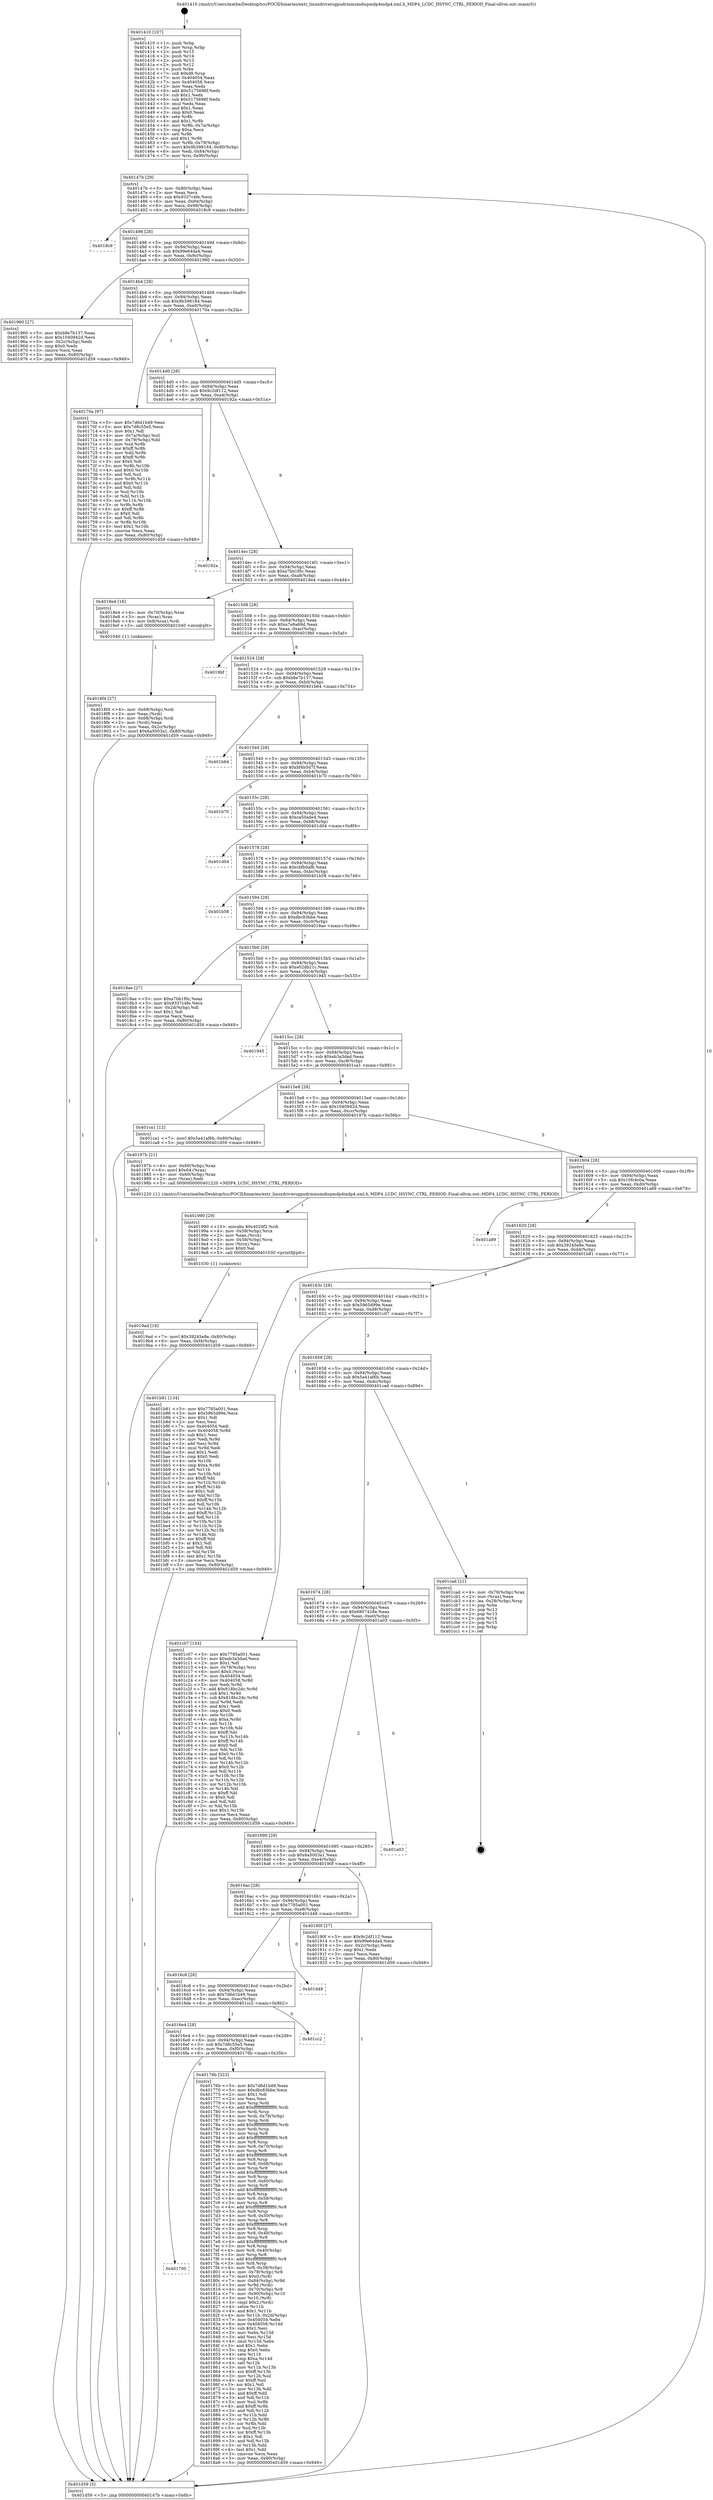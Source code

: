 digraph "0x401410" {
  label = "0x401410 (/mnt/c/Users/mathe/Desktop/tcc/POCII/binaries/extr_linuxdriversgpudrmmsmdispmdp4mdp4.xml.h_MDP4_LCDC_HSYNC_CTRL_PERIOD_Final-ollvm.out::main(0))"
  labelloc = "t"
  node[shape=record]

  Entry [label="",width=0.3,height=0.3,shape=circle,fillcolor=black,style=filled]
  "0x40147b" [label="{
     0x40147b [29]\l
     | [instrs]\l
     &nbsp;&nbsp;0x40147b \<+3\>: mov -0x80(%rbp),%eax\l
     &nbsp;&nbsp;0x40147e \<+2\>: mov %eax,%ecx\l
     &nbsp;&nbsp;0x401480 \<+6\>: sub $0x9337c4fe,%ecx\l
     &nbsp;&nbsp;0x401486 \<+6\>: mov %eax,-0x94(%rbp)\l
     &nbsp;&nbsp;0x40148c \<+6\>: mov %ecx,-0x98(%rbp)\l
     &nbsp;&nbsp;0x401492 \<+6\>: je 00000000004018c9 \<main+0x4b9\>\l
  }"]
  "0x4018c9" [label="{
     0x4018c9\l
  }", style=dashed]
  "0x401498" [label="{
     0x401498 [28]\l
     | [instrs]\l
     &nbsp;&nbsp;0x401498 \<+5\>: jmp 000000000040149d \<main+0x8d\>\l
     &nbsp;&nbsp;0x40149d \<+6\>: mov -0x94(%rbp),%eax\l
     &nbsp;&nbsp;0x4014a3 \<+5\>: sub $0x99e64da4,%eax\l
     &nbsp;&nbsp;0x4014a8 \<+6\>: mov %eax,-0x9c(%rbp)\l
     &nbsp;&nbsp;0x4014ae \<+6\>: je 0000000000401960 \<main+0x550\>\l
  }"]
  Exit [label="",width=0.3,height=0.3,shape=circle,fillcolor=black,style=filled,peripheries=2]
  "0x401960" [label="{
     0x401960 [27]\l
     | [instrs]\l
     &nbsp;&nbsp;0x401960 \<+5\>: mov $0xb8e7b137,%eax\l
     &nbsp;&nbsp;0x401965 \<+5\>: mov $0x1040942d,%ecx\l
     &nbsp;&nbsp;0x40196a \<+3\>: mov -0x2c(%rbp),%edx\l
     &nbsp;&nbsp;0x40196d \<+3\>: cmp $0x0,%edx\l
     &nbsp;&nbsp;0x401970 \<+3\>: cmove %ecx,%eax\l
     &nbsp;&nbsp;0x401973 \<+3\>: mov %eax,-0x80(%rbp)\l
     &nbsp;&nbsp;0x401976 \<+5\>: jmp 0000000000401d59 \<main+0x949\>\l
  }"]
  "0x4014b4" [label="{
     0x4014b4 [28]\l
     | [instrs]\l
     &nbsp;&nbsp;0x4014b4 \<+5\>: jmp 00000000004014b9 \<main+0xa9\>\l
     &nbsp;&nbsp;0x4014b9 \<+6\>: mov -0x94(%rbp),%eax\l
     &nbsp;&nbsp;0x4014bf \<+5\>: sub $0x9b398184,%eax\l
     &nbsp;&nbsp;0x4014c4 \<+6\>: mov %eax,-0xa0(%rbp)\l
     &nbsp;&nbsp;0x4014ca \<+6\>: je 000000000040170a \<main+0x2fa\>\l
  }"]
  "0x4019ad" [label="{
     0x4019ad [18]\l
     | [instrs]\l
     &nbsp;&nbsp;0x4019ad \<+7\>: movl $0x39245e8e,-0x80(%rbp)\l
     &nbsp;&nbsp;0x4019b4 \<+6\>: mov %eax,-0xf4(%rbp)\l
     &nbsp;&nbsp;0x4019ba \<+5\>: jmp 0000000000401d59 \<main+0x949\>\l
  }"]
  "0x40170a" [label="{
     0x40170a [97]\l
     | [instrs]\l
     &nbsp;&nbsp;0x40170a \<+5\>: mov $0x7d6d1b49,%eax\l
     &nbsp;&nbsp;0x40170f \<+5\>: mov $0x7d8c55e5,%ecx\l
     &nbsp;&nbsp;0x401714 \<+2\>: mov $0x1,%dl\l
     &nbsp;&nbsp;0x401716 \<+4\>: mov -0x7a(%rbp),%sil\l
     &nbsp;&nbsp;0x40171a \<+4\>: mov -0x79(%rbp),%dil\l
     &nbsp;&nbsp;0x40171e \<+3\>: mov %sil,%r8b\l
     &nbsp;&nbsp;0x401721 \<+4\>: xor $0xff,%r8b\l
     &nbsp;&nbsp;0x401725 \<+3\>: mov %dil,%r9b\l
     &nbsp;&nbsp;0x401728 \<+4\>: xor $0xff,%r9b\l
     &nbsp;&nbsp;0x40172c \<+3\>: xor $0x0,%dl\l
     &nbsp;&nbsp;0x40172f \<+3\>: mov %r8b,%r10b\l
     &nbsp;&nbsp;0x401732 \<+4\>: and $0x0,%r10b\l
     &nbsp;&nbsp;0x401736 \<+3\>: and %dl,%sil\l
     &nbsp;&nbsp;0x401739 \<+3\>: mov %r9b,%r11b\l
     &nbsp;&nbsp;0x40173c \<+4\>: and $0x0,%r11b\l
     &nbsp;&nbsp;0x401740 \<+3\>: and %dl,%dil\l
     &nbsp;&nbsp;0x401743 \<+3\>: or %sil,%r10b\l
     &nbsp;&nbsp;0x401746 \<+3\>: or %dil,%r11b\l
     &nbsp;&nbsp;0x401749 \<+3\>: xor %r11b,%r10b\l
     &nbsp;&nbsp;0x40174c \<+3\>: or %r9b,%r8b\l
     &nbsp;&nbsp;0x40174f \<+4\>: xor $0xff,%r8b\l
     &nbsp;&nbsp;0x401753 \<+3\>: or $0x0,%dl\l
     &nbsp;&nbsp;0x401756 \<+3\>: and %dl,%r8b\l
     &nbsp;&nbsp;0x401759 \<+3\>: or %r8b,%r10b\l
     &nbsp;&nbsp;0x40175c \<+4\>: test $0x1,%r10b\l
     &nbsp;&nbsp;0x401760 \<+3\>: cmovne %ecx,%eax\l
     &nbsp;&nbsp;0x401763 \<+3\>: mov %eax,-0x80(%rbp)\l
     &nbsp;&nbsp;0x401766 \<+5\>: jmp 0000000000401d59 \<main+0x949\>\l
  }"]
  "0x4014d0" [label="{
     0x4014d0 [28]\l
     | [instrs]\l
     &nbsp;&nbsp;0x4014d0 \<+5\>: jmp 00000000004014d5 \<main+0xc5\>\l
     &nbsp;&nbsp;0x4014d5 \<+6\>: mov -0x94(%rbp),%eax\l
     &nbsp;&nbsp;0x4014db \<+5\>: sub $0x9c2df112,%eax\l
     &nbsp;&nbsp;0x4014e0 \<+6\>: mov %eax,-0xa4(%rbp)\l
     &nbsp;&nbsp;0x4014e6 \<+6\>: je 000000000040192a \<main+0x51a\>\l
  }"]
  "0x401d59" [label="{
     0x401d59 [5]\l
     | [instrs]\l
     &nbsp;&nbsp;0x401d59 \<+5\>: jmp 000000000040147b \<main+0x6b\>\l
  }"]
  "0x401410" [label="{
     0x401410 [107]\l
     | [instrs]\l
     &nbsp;&nbsp;0x401410 \<+1\>: push %rbp\l
     &nbsp;&nbsp;0x401411 \<+3\>: mov %rsp,%rbp\l
     &nbsp;&nbsp;0x401414 \<+2\>: push %r15\l
     &nbsp;&nbsp;0x401416 \<+2\>: push %r14\l
     &nbsp;&nbsp;0x401418 \<+2\>: push %r13\l
     &nbsp;&nbsp;0x40141a \<+2\>: push %r12\l
     &nbsp;&nbsp;0x40141c \<+1\>: push %rbx\l
     &nbsp;&nbsp;0x40141d \<+7\>: sub $0xd8,%rsp\l
     &nbsp;&nbsp;0x401424 \<+7\>: mov 0x404054,%eax\l
     &nbsp;&nbsp;0x40142b \<+7\>: mov 0x404058,%ecx\l
     &nbsp;&nbsp;0x401432 \<+2\>: mov %eax,%edx\l
     &nbsp;&nbsp;0x401434 \<+6\>: add $0x5175696f,%edx\l
     &nbsp;&nbsp;0x40143a \<+3\>: sub $0x1,%edx\l
     &nbsp;&nbsp;0x40143d \<+6\>: sub $0x5175696f,%edx\l
     &nbsp;&nbsp;0x401443 \<+3\>: imul %edx,%eax\l
     &nbsp;&nbsp;0x401446 \<+3\>: and $0x1,%eax\l
     &nbsp;&nbsp;0x401449 \<+3\>: cmp $0x0,%eax\l
     &nbsp;&nbsp;0x40144c \<+4\>: sete %r8b\l
     &nbsp;&nbsp;0x401450 \<+4\>: and $0x1,%r8b\l
     &nbsp;&nbsp;0x401454 \<+4\>: mov %r8b,-0x7a(%rbp)\l
     &nbsp;&nbsp;0x401458 \<+3\>: cmp $0xa,%ecx\l
     &nbsp;&nbsp;0x40145b \<+4\>: setl %r8b\l
     &nbsp;&nbsp;0x40145f \<+4\>: and $0x1,%r8b\l
     &nbsp;&nbsp;0x401463 \<+4\>: mov %r8b,-0x79(%rbp)\l
     &nbsp;&nbsp;0x401467 \<+7\>: movl $0x9b398184,-0x80(%rbp)\l
     &nbsp;&nbsp;0x40146e \<+6\>: mov %edi,-0x84(%rbp)\l
     &nbsp;&nbsp;0x401474 \<+7\>: mov %rsi,-0x90(%rbp)\l
  }"]
  "0x401990" [label="{
     0x401990 [29]\l
     | [instrs]\l
     &nbsp;&nbsp;0x401990 \<+10\>: movabs $0x4020f2,%rdi\l
     &nbsp;&nbsp;0x40199a \<+4\>: mov -0x58(%rbp),%rcx\l
     &nbsp;&nbsp;0x40199e \<+2\>: mov %eax,(%rcx)\l
     &nbsp;&nbsp;0x4019a0 \<+4\>: mov -0x58(%rbp),%rcx\l
     &nbsp;&nbsp;0x4019a4 \<+2\>: mov (%rcx),%esi\l
     &nbsp;&nbsp;0x4019a6 \<+2\>: mov $0x0,%al\l
     &nbsp;&nbsp;0x4019a8 \<+5\>: call 0000000000401030 \<printf@plt\>\l
     | [calls]\l
     &nbsp;&nbsp;0x401030 \{1\} (unknown)\l
  }"]
  "0x40192a" [label="{
     0x40192a\l
  }", style=dashed]
  "0x4014ec" [label="{
     0x4014ec [28]\l
     | [instrs]\l
     &nbsp;&nbsp;0x4014ec \<+5\>: jmp 00000000004014f1 \<main+0xe1\>\l
     &nbsp;&nbsp;0x4014f1 \<+6\>: mov -0x94(%rbp),%eax\l
     &nbsp;&nbsp;0x4014f7 \<+5\>: sub $0xa7bb1f0c,%eax\l
     &nbsp;&nbsp;0x4014fc \<+6\>: mov %eax,-0xa8(%rbp)\l
     &nbsp;&nbsp;0x401502 \<+6\>: je 00000000004018e4 \<main+0x4d4\>\l
  }"]
  "0x4018f4" [label="{
     0x4018f4 [27]\l
     | [instrs]\l
     &nbsp;&nbsp;0x4018f4 \<+4\>: mov -0x68(%rbp),%rdi\l
     &nbsp;&nbsp;0x4018f8 \<+2\>: mov %eax,(%rdi)\l
     &nbsp;&nbsp;0x4018fa \<+4\>: mov -0x68(%rbp),%rdi\l
     &nbsp;&nbsp;0x4018fe \<+2\>: mov (%rdi),%eax\l
     &nbsp;&nbsp;0x401900 \<+3\>: mov %eax,-0x2c(%rbp)\l
     &nbsp;&nbsp;0x401903 \<+7\>: movl $0x6a5003a1,-0x80(%rbp)\l
     &nbsp;&nbsp;0x40190a \<+5\>: jmp 0000000000401d59 \<main+0x949\>\l
  }"]
  "0x4018e4" [label="{
     0x4018e4 [16]\l
     | [instrs]\l
     &nbsp;&nbsp;0x4018e4 \<+4\>: mov -0x70(%rbp),%rax\l
     &nbsp;&nbsp;0x4018e8 \<+3\>: mov (%rax),%rax\l
     &nbsp;&nbsp;0x4018eb \<+4\>: mov 0x8(%rax),%rdi\l
     &nbsp;&nbsp;0x4018ef \<+5\>: call 0000000000401040 \<atoi@plt\>\l
     | [calls]\l
     &nbsp;&nbsp;0x401040 \{1\} (unknown)\l
  }"]
  "0x401508" [label="{
     0x401508 [28]\l
     | [instrs]\l
     &nbsp;&nbsp;0x401508 \<+5\>: jmp 000000000040150d \<main+0xfd\>\l
     &nbsp;&nbsp;0x40150d \<+6\>: mov -0x94(%rbp),%eax\l
     &nbsp;&nbsp;0x401513 \<+5\>: sub $0xa7e9a69d,%eax\l
     &nbsp;&nbsp;0x401518 \<+6\>: mov %eax,-0xac(%rbp)\l
     &nbsp;&nbsp;0x40151e \<+6\>: je 00000000004019bf \<main+0x5af\>\l
  }"]
  "0x401700" [label="{
     0x401700\l
  }", style=dashed]
  "0x4019bf" [label="{
     0x4019bf\l
  }", style=dashed]
  "0x401524" [label="{
     0x401524 [28]\l
     | [instrs]\l
     &nbsp;&nbsp;0x401524 \<+5\>: jmp 0000000000401529 \<main+0x119\>\l
     &nbsp;&nbsp;0x401529 \<+6\>: mov -0x94(%rbp),%eax\l
     &nbsp;&nbsp;0x40152f \<+5\>: sub $0xb8e7b137,%eax\l
     &nbsp;&nbsp;0x401534 \<+6\>: mov %eax,-0xb0(%rbp)\l
     &nbsp;&nbsp;0x40153a \<+6\>: je 0000000000401b64 \<main+0x754\>\l
  }"]
  "0x40176b" [label="{
     0x40176b [323]\l
     | [instrs]\l
     &nbsp;&nbsp;0x40176b \<+5\>: mov $0x7d6d1b49,%eax\l
     &nbsp;&nbsp;0x401770 \<+5\>: mov $0xdbc83bbe,%ecx\l
     &nbsp;&nbsp;0x401775 \<+2\>: mov $0x1,%dl\l
     &nbsp;&nbsp;0x401777 \<+2\>: xor %esi,%esi\l
     &nbsp;&nbsp;0x401779 \<+3\>: mov %rsp,%rdi\l
     &nbsp;&nbsp;0x40177c \<+4\>: add $0xfffffffffffffff0,%rdi\l
     &nbsp;&nbsp;0x401780 \<+3\>: mov %rdi,%rsp\l
     &nbsp;&nbsp;0x401783 \<+4\>: mov %rdi,-0x78(%rbp)\l
     &nbsp;&nbsp;0x401787 \<+3\>: mov %rsp,%rdi\l
     &nbsp;&nbsp;0x40178a \<+4\>: add $0xfffffffffffffff0,%rdi\l
     &nbsp;&nbsp;0x40178e \<+3\>: mov %rdi,%rsp\l
     &nbsp;&nbsp;0x401791 \<+3\>: mov %rsp,%r8\l
     &nbsp;&nbsp;0x401794 \<+4\>: add $0xfffffffffffffff0,%r8\l
     &nbsp;&nbsp;0x401798 \<+3\>: mov %r8,%rsp\l
     &nbsp;&nbsp;0x40179b \<+4\>: mov %r8,-0x70(%rbp)\l
     &nbsp;&nbsp;0x40179f \<+3\>: mov %rsp,%r8\l
     &nbsp;&nbsp;0x4017a2 \<+4\>: add $0xfffffffffffffff0,%r8\l
     &nbsp;&nbsp;0x4017a6 \<+3\>: mov %r8,%rsp\l
     &nbsp;&nbsp;0x4017a9 \<+4\>: mov %r8,-0x68(%rbp)\l
     &nbsp;&nbsp;0x4017ad \<+3\>: mov %rsp,%r8\l
     &nbsp;&nbsp;0x4017b0 \<+4\>: add $0xfffffffffffffff0,%r8\l
     &nbsp;&nbsp;0x4017b4 \<+3\>: mov %r8,%rsp\l
     &nbsp;&nbsp;0x4017b7 \<+4\>: mov %r8,-0x60(%rbp)\l
     &nbsp;&nbsp;0x4017bb \<+3\>: mov %rsp,%r8\l
     &nbsp;&nbsp;0x4017be \<+4\>: add $0xfffffffffffffff0,%r8\l
     &nbsp;&nbsp;0x4017c2 \<+3\>: mov %r8,%rsp\l
     &nbsp;&nbsp;0x4017c5 \<+4\>: mov %r8,-0x58(%rbp)\l
     &nbsp;&nbsp;0x4017c9 \<+3\>: mov %rsp,%r8\l
     &nbsp;&nbsp;0x4017cc \<+4\>: add $0xfffffffffffffff0,%r8\l
     &nbsp;&nbsp;0x4017d0 \<+3\>: mov %r8,%rsp\l
     &nbsp;&nbsp;0x4017d3 \<+4\>: mov %r8,-0x50(%rbp)\l
     &nbsp;&nbsp;0x4017d7 \<+3\>: mov %rsp,%r8\l
     &nbsp;&nbsp;0x4017da \<+4\>: add $0xfffffffffffffff0,%r8\l
     &nbsp;&nbsp;0x4017de \<+3\>: mov %r8,%rsp\l
     &nbsp;&nbsp;0x4017e1 \<+4\>: mov %r8,-0x48(%rbp)\l
     &nbsp;&nbsp;0x4017e5 \<+3\>: mov %rsp,%r8\l
     &nbsp;&nbsp;0x4017e8 \<+4\>: add $0xfffffffffffffff0,%r8\l
     &nbsp;&nbsp;0x4017ec \<+3\>: mov %r8,%rsp\l
     &nbsp;&nbsp;0x4017ef \<+4\>: mov %r8,-0x40(%rbp)\l
     &nbsp;&nbsp;0x4017f3 \<+3\>: mov %rsp,%r8\l
     &nbsp;&nbsp;0x4017f6 \<+4\>: add $0xfffffffffffffff0,%r8\l
     &nbsp;&nbsp;0x4017fa \<+3\>: mov %r8,%rsp\l
     &nbsp;&nbsp;0x4017fd \<+4\>: mov %r8,-0x38(%rbp)\l
     &nbsp;&nbsp;0x401801 \<+4\>: mov -0x78(%rbp),%r8\l
     &nbsp;&nbsp;0x401805 \<+7\>: movl $0x0,(%r8)\l
     &nbsp;&nbsp;0x40180c \<+7\>: mov -0x84(%rbp),%r9d\l
     &nbsp;&nbsp;0x401813 \<+3\>: mov %r9d,(%rdi)\l
     &nbsp;&nbsp;0x401816 \<+4\>: mov -0x70(%rbp),%r8\l
     &nbsp;&nbsp;0x40181a \<+7\>: mov -0x90(%rbp),%r10\l
     &nbsp;&nbsp;0x401821 \<+3\>: mov %r10,(%r8)\l
     &nbsp;&nbsp;0x401824 \<+3\>: cmpl $0x2,(%rdi)\l
     &nbsp;&nbsp;0x401827 \<+4\>: setne %r11b\l
     &nbsp;&nbsp;0x40182b \<+4\>: and $0x1,%r11b\l
     &nbsp;&nbsp;0x40182f \<+4\>: mov %r11b,-0x2d(%rbp)\l
     &nbsp;&nbsp;0x401833 \<+7\>: mov 0x404054,%ebx\l
     &nbsp;&nbsp;0x40183a \<+8\>: mov 0x404058,%r14d\l
     &nbsp;&nbsp;0x401842 \<+3\>: sub $0x1,%esi\l
     &nbsp;&nbsp;0x401845 \<+3\>: mov %ebx,%r15d\l
     &nbsp;&nbsp;0x401848 \<+3\>: add %esi,%r15d\l
     &nbsp;&nbsp;0x40184b \<+4\>: imul %r15d,%ebx\l
     &nbsp;&nbsp;0x40184f \<+3\>: and $0x1,%ebx\l
     &nbsp;&nbsp;0x401852 \<+3\>: cmp $0x0,%ebx\l
     &nbsp;&nbsp;0x401855 \<+4\>: sete %r11b\l
     &nbsp;&nbsp;0x401859 \<+4\>: cmp $0xa,%r14d\l
     &nbsp;&nbsp;0x40185d \<+4\>: setl %r12b\l
     &nbsp;&nbsp;0x401861 \<+3\>: mov %r11b,%r13b\l
     &nbsp;&nbsp;0x401864 \<+4\>: xor $0xff,%r13b\l
     &nbsp;&nbsp;0x401868 \<+3\>: mov %r12b,%sil\l
     &nbsp;&nbsp;0x40186b \<+4\>: xor $0xff,%sil\l
     &nbsp;&nbsp;0x40186f \<+3\>: xor $0x1,%dl\l
     &nbsp;&nbsp;0x401872 \<+3\>: mov %r13b,%dil\l
     &nbsp;&nbsp;0x401875 \<+4\>: and $0xff,%dil\l
     &nbsp;&nbsp;0x401879 \<+3\>: and %dl,%r11b\l
     &nbsp;&nbsp;0x40187c \<+3\>: mov %sil,%r8b\l
     &nbsp;&nbsp;0x40187f \<+4\>: and $0xff,%r8b\l
     &nbsp;&nbsp;0x401883 \<+3\>: and %dl,%r12b\l
     &nbsp;&nbsp;0x401886 \<+3\>: or %r11b,%dil\l
     &nbsp;&nbsp;0x401889 \<+3\>: or %r12b,%r8b\l
     &nbsp;&nbsp;0x40188c \<+3\>: xor %r8b,%dil\l
     &nbsp;&nbsp;0x40188f \<+3\>: or %sil,%r13b\l
     &nbsp;&nbsp;0x401892 \<+4\>: xor $0xff,%r13b\l
     &nbsp;&nbsp;0x401896 \<+3\>: or $0x1,%dl\l
     &nbsp;&nbsp;0x401899 \<+3\>: and %dl,%r13b\l
     &nbsp;&nbsp;0x40189c \<+3\>: or %r13b,%dil\l
     &nbsp;&nbsp;0x40189f \<+4\>: test $0x1,%dil\l
     &nbsp;&nbsp;0x4018a3 \<+3\>: cmovne %ecx,%eax\l
     &nbsp;&nbsp;0x4018a6 \<+3\>: mov %eax,-0x80(%rbp)\l
     &nbsp;&nbsp;0x4018a9 \<+5\>: jmp 0000000000401d59 \<main+0x949\>\l
  }"]
  "0x401b64" [label="{
     0x401b64\l
  }", style=dashed]
  "0x401540" [label="{
     0x401540 [28]\l
     | [instrs]\l
     &nbsp;&nbsp;0x401540 \<+5\>: jmp 0000000000401545 \<main+0x135\>\l
     &nbsp;&nbsp;0x401545 \<+6\>: mov -0x94(%rbp),%eax\l
     &nbsp;&nbsp;0x40154b \<+5\>: sub $0xbf4b5d7f,%eax\l
     &nbsp;&nbsp;0x401550 \<+6\>: mov %eax,-0xb4(%rbp)\l
     &nbsp;&nbsp;0x401556 \<+6\>: je 0000000000401b70 \<main+0x760\>\l
  }"]
  "0x4016e4" [label="{
     0x4016e4 [28]\l
     | [instrs]\l
     &nbsp;&nbsp;0x4016e4 \<+5\>: jmp 00000000004016e9 \<main+0x2d9\>\l
     &nbsp;&nbsp;0x4016e9 \<+6\>: mov -0x94(%rbp),%eax\l
     &nbsp;&nbsp;0x4016ef \<+5\>: sub $0x7d8c55e5,%eax\l
     &nbsp;&nbsp;0x4016f4 \<+6\>: mov %eax,-0xf0(%rbp)\l
     &nbsp;&nbsp;0x4016fa \<+6\>: je 000000000040176b \<main+0x35b\>\l
  }"]
  "0x401b70" [label="{
     0x401b70\l
  }", style=dashed]
  "0x40155c" [label="{
     0x40155c [28]\l
     | [instrs]\l
     &nbsp;&nbsp;0x40155c \<+5\>: jmp 0000000000401561 \<main+0x151\>\l
     &nbsp;&nbsp;0x401561 \<+6\>: mov -0x94(%rbp),%eax\l
     &nbsp;&nbsp;0x401567 \<+5\>: sub $0xca50ade4,%eax\l
     &nbsp;&nbsp;0x40156c \<+6\>: mov %eax,-0xb8(%rbp)\l
     &nbsp;&nbsp;0x401572 \<+6\>: je 0000000000401d04 \<main+0x8f4\>\l
  }"]
  "0x401cc2" [label="{
     0x401cc2\l
  }", style=dashed]
  "0x401d04" [label="{
     0x401d04\l
  }", style=dashed]
  "0x401578" [label="{
     0x401578 [28]\l
     | [instrs]\l
     &nbsp;&nbsp;0x401578 \<+5\>: jmp 000000000040157d \<main+0x16d\>\l
     &nbsp;&nbsp;0x40157d \<+6\>: mov -0x94(%rbp),%eax\l
     &nbsp;&nbsp;0x401583 \<+5\>: sub $0xcbfb0af6,%eax\l
     &nbsp;&nbsp;0x401588 \<+6\>: mov %eax,-0xbc(%rbp)\l
     &nbsp;&nbsp;0x40158e \<+6\>: je 0000000000401b58 \<main+0x748\>\l
  }"]
  "0x4016c8" [label="{
     0x4016c8 [28]\l
     | [instrs]\l
     &nbsp;&nbsp;0x4016c8 \<+5\>: jmp 00000000004016cd \<main+0x2bd\>\l
     &nbsp;&nbsp;0x4016cd \<+6\>: mov -0x94(%rbp),%eax\l
     &nbsp;&nbsp;0x4016d3 \<+5\>: sub $0x7d6d1b49,%eax\l
     &nbsp;&nbsp;0x4016d8 \<+6\>: mov %eax,-0xec(%rbp)\l
     &nbsp;&nbsp;0x4016de \<+6\>: je 0000000000401cc2 \<main+0x8b2\>\l
  }"]
  "0x401b58" [label="{
     0x401b58\l
  }", style=dashed]
  "0x401594" [label="{
     0x401594 [28]\l
     | [instrs]\l
     &nbsp;&nbsp;0x401594 \<+5\>: jmp 0000000000401599 \<main+0x189\>\l
     &nbsp;&nbsp;0x401599 \<+6\>: mov -0x94(%rbp),%eax\l
     &nbsp;&nbsp;0x40159f \<+5\>: sub $0xdbc83bbe,%eax\l
     &nbsp;&nbsp;0x4015a4 \<+6\>: mov %eax,-0xc0(%rbp)\l
     &nbsp;&nbsp;0x4015aa \<+6\>: je 00000000004018ae \<main+0x49e\>\l
  }"]
  "0x401d48" [label="{
     0x401d48\l
  }", style=dashed]
  "0x4018ae" [label="{
     0x4018ae [27]\l
     | [instrs]\l
     &nbsp;&nbsp;0x4018ae \<+5\>: mov $0xa7bb1f0c,%eax\l
     &nbsp;&nbsp;0x4018b3 \<+5\>: mov $0x9337c4fe,%ecx\l
     &nbsp;&nbsp;0x4018b8 \<+3\>: mov -0x2d(%rbp),%dl\l
     &nbsp;&nbsp;0x4018bb \<+3\>: test $0x1,%dl\l
     &nbsp;&nbsp;0x4018be \<+3\>: cmovne %ecx,%eax\l
     &nbsp;&nbsp;0x4018c1 \<+3\>: mov %eax,-0x80(%rbp)\l
     &nbsp;&nbsp;0x4018c4 \<+5\>: jmp 0000000000401d59 \<main+0x949\>\l
  }"]
  "0x4015b0" [label="{
     0x4015b0 [28]\l
     | [instrs]\l
     &nbsp;&nbsp;0x4015b0 \<+5\>: jmp 00000000004015b5 \<main+0x1a5\>\l
     &nbsp;&nbsp;0x4015b5 \<+6\>: mov -0x94(%rbp),%eax\l
     &nbsp;&nbsp;0x4015bb \<+5\>: sub $0xe02db21c,%eax\l
     &nbsp;&nbsp;0x4015c0 \<+6\>: mov %eax,-0xc4(%rbp)\l
     &nbsp;&nbsp;0x4015c6 \<+6\>: je 0000000000401945 \<main+0x535\>\l
  }"]
  "0x4016ac" [label="{
     0x4016ac [28]\l
     | [instrs]\l
     &nbsp;&nbsp;0x4016ac \<+5\>: jmp 00000000004016b1 \<main+0x2a1\>\l
     &nbsp;&nbsp;0x4016b1 \<+6\>: mov -0x94(%rbp),%eax\l
     &nbsp;&nbsp;0x4016b7 \<+5\>: sub $0x7785a001,%eax\l
     &nbsp;&nbsp;0x4016bc \<+6\>: mov %eax,-0xe8(%rbp)\l
     &nbsp;&nbsp;0x4016c2 \<+6\>: je 0000000000401d48 \<main+0x938\>\l
  }"]
  "0x401945" [label="{
     0x401945\l
  }", style=dashed]
  "0x4015cc" [label="{
     0x4015cc [28]\l
     | [instrs]\l
     &nbsp;&nbsp;0x4015cc \<+5\>: jmp 00000000004015d1 \<main+0x1c1\>\l
     &nbsp;&nbsp;0x4015d1 \<+6\>: mov -0x94(%rbp),%eax\l
     &nbsp;&nbsp;0x4015d7 \<+5\>: sub $0xeb3a3dad,%eax\l
     &nbsp;&nbsp;0x4015dc \<+6\>: mov %eax,-0xc8(%rbp)\l
     &nbsp;&nbsp;0x4015e2 \<+6\>: je 0000000000401ca1 \<main+0x891\>\l
  }"]
  "0x40190f" [label="{
     0x40190f [27]\l
     | [instrs]\l
     &nbsp;&nbsp;0x40190f \<+5\>: mov $0x9c2df112,%eax\l
     &nbsp;&nbsp;0x401914 \<+5\>: mov $0x99e64da4,%ecx\l
     &nbsp;&nbsp;0x401919 \<+3\>: mov -0x2c(%rbp),%edx\l
     &nbsp;&nbsp;0x40191c \<+3\>: cmp $0x1,%edx\l
     &nbsp;&nbsp;0x40191f \<+3\>: cmovl %ecx,%eax\l
     &nbsp;&nbsp;0x401922 \<+3\>: mov %eax,-0x80(%rbp)\l
     &nbsp;&nbsp;0x401925 \<+5\>: jmp 0000000000401d59 \<main+0x949\>\l
  }"]
  "0x401ca1" [label="{
     0x401ca1 [12]\l
     | [instrs]\l
     &nbsp;&nbsp;0x401ca1 \<+7\>: movl $0x5a41af6b,-0x80(%rbp)\l
     &nbsp;&nbsp;0x401ca8 \<+5\>: jmp 0000000000401d59 \<main+0x949\>\l
  }"]
  "0x4015e8" [label="{
     0x4015e8 [28]\l
     | [instrs]\l
     &nbsp;&nbsp;0x4015e8 \<+5\>: jmp 00000000004015ed \<main+0x1dd\>\l
     &nbsp;&nbsp;0x4015ed \<+6\>: mov -0x94(%rbp),%eax\l
     &nbsp;&nbsp;0x4015f3 \<+5\>: sub $0x1040942d,%eax\l
     &nbsp;&nbsp;0x4015f8 \<+6\>: mov %eax,-0xcc(%rbp)\l
     &nbsp;&nbsp;0x4015fe \<+6\>: je 000000000040197b \<main+0x56b\>\l
  }"]
  "0x401690" [label="{
     0x401690 [28]\l
     | [instrs]\l
     &nbsp;&nbsp;0x401690 \<+5\>: jmp 0000000000401695 \<main+0x285\>\l
     &nbsp;&nbsp;0x401695 \<+6\>: mov -0x94(%rbp),%eax\l
     &nbsp;&nbsp;0x40169b \<+5\>: sub $0x6a5003a1,%eax\l
     &nbsp;&nbsp;0x4016a0 \<+6\>: mov %eax,-0xe4(%rbp)\l
     &nbsp;&nbsp;0x4016a6 \<+6\>: je 000000000040190f \<main+0x4ff\>\l
  }"]
  "0x40197b" [label="{
     0x40197b [21]\l
     | [instrs]\l
     &nbsp;&nbsp;0x40197b \<+4\>: mov -0x60(%rbp),%rax\l
     &nbsp;&nbsp;0x40197f \<+6\>: movl $0x64,(%rax)\l
     &nbsp;&nbsp;0x401985 \<+4\>: mov -0x60(%rbp),%rax\l
     &nbsp;&nbsp;0x401989 \<+2\>: mov (%rax),%edi\l
     &nbsp;&nbsp;0x40198b \<+5\>: call 0000000000401220 \<MDP4_LCDC_HSYNC_CTRL_PERIOD\>\l
     | [calls]\l
     &nbsp;&nbsp;0x401220 \{1\} (/mnt/c/Users/mathe/Desktop/tcc/POCII/binaries/extr_linuxdriversgpudrmmsmdispmdp4mdp4.xml.h_MDP4_LCDC_HSYNC_CTRL_PERIOD_Final-ollvm.out::MDP4_LCDC_HSYNC_CTRL_PERIOD)\l
  }"]
  "0x401604" [label="{
     0x401604 [28]\l
     | [instrs]\l
     &nbsp;&nbsp;0x401604 \<+5\>: jmp 0000000000401609 \<main+0x1f9\>\l
     &nbsp;&nbsp;0x401609 \<+6\>: mov -0x94(%rbp),%eax\l
     &nbsp;&nbsp;0x40160f \<+5\>: sub $0x10fc4c0a,%eax\l
     &nbsp;&nbsp;0x401614 \<+6\>: mov %eax,-0xd0(%rbp)\l
     &nbsp;&nbsp;0x40161a \<+6\>: je 0000000000401a89 \<main+0x679\>\l
  }"]
  "0x401a03" [label="{
     0x401a03\l
  }", style=dashed]
  "0x401a89" [label="{
     0x401a89\l
  }", style=dashed]
  "0x401620" [label="{
     0x401620 [28]\l
     | [instrs]\l
     &nbsp;&nbsp;0x401620 \<+5\>: jmp 0000000000401625 \<main+0x215\>\l
     &nbsp;&nbsp;0x401625 \<+6\>: mov -0x94(%rbp),%eax\l
     &nbsp;&nbsp;0x40162b \<+5\>: sub $0x39245e8e,%eax\l
     &nbsp;&nbsp;0x401630 \<+6\>: mov %eax,-0xd4(%rbp)\l
     &nbsp;&nbsp;0x401636 \<+6\>: je 0000000000401b81 \<main+0x771\>\l
  }"]
  "0x401674" [label="{
     0x401674 [28]\l
     | [instrs]\l
     &nbsp;&nbsp;0x401674 \<+5\>: jmp 0000000000401679 \<main+0x269\>\l
     &nbsp;&nbsp;0x401679 \<+6\>: mov -0x94(%rbp),%eax\l
     &nbsp;&nbsp;0x40167f \<+5\>: sub $0x6807428e,%eax\l
     &nbsp;&nbsp;0x401684 \<+6\>: mov %eax,-0xe0(%rbp)\l
     &nbsp;&nbsp;0x40168a \<+6\>: je 0000000000401a03 \<main+0x5f3\>\l
  }"]
  "0x401b81" [label="{
     0x401b81 [134]\l
     | [instrs]\l
     &nbsp;&nbsp;0x401b81 \<+5\>: mov $0x7785a001,%eax\l
     &nbsp;&nbsp;0x401b86 \<+5\>: mov $0x5965d99e,%ecx\l
     &nbsp;&nbsp;0x401b8b \<+2\>: mov $0x1,%dl\l
     &nbsp;&nbsp;0x401b8d \<+2\>: xor %esi,%esi\l
     &nbsp;&nbsp;0x401b8f \<+7\>: mov 0x404054,%edi\l
     &nbsp;&nbsp;0x401b96 \<+8\>: mov 0x404058,%r8d\l
     &nbsp;&nbsp;0x401b9e \<+3\>: sub $0x1,%esi\l
     &nbsp;&nbsp;0x401ba1 \<+3\>: mov %edi,%r9d\l
     &nbsp;&nbsp;0x401ba4 \<+3\>: add %esi,%r9d\l
     &nbsp;&nbsp;0x401ba7 \<+4\>: imul %r9d,%edi\l
     &nbsp;&nbsp;0x401bab \<+3\>: and $0x1,%edi\l
     &nbsp;&nbsp;0x401bae \<+3\>: cmp $0x0,%edi\l
     &nbsp;&nbsp;0x401bb1 \<+4\>: sete %r10b\l
     &nbsp;&nbsp;0x401bb5 \<+4\>: cmp $0xa,%r8d\l
     &nbsp;&nbsp;0x401bb9 \<+4\>: setl %r11b\l
     &nbsp;&nbsp;0x401bbd \<+3\>: mov %r10b,%bl\l
     &nbsp;&nbsp;0x401bc0 \<+3\>: xor $0xff,%bl\l
     &nbsp;&nbsp;0x401bc3 \<+3\>: mov %r11b,%r14b\l
     &nbsp;&nbsp;0x401bc6 \<+4\>: xor $0xff,%r14b\l
     &nbsp;&nbsp;0x401bca \<+3\>: xor $0x1,%dl\l
     &nbsp;&nbsp;0x401bcd \<+3\>: mov %bl,%r15b\l
     &nbsp;&nbsp;0x401bd0 \<+4\>: and $0xff,%r15b\l
     &nbsp;&nbsp;0x401bd4 \<+3\>: and %dl,%r10b\l
     &nbsp;&nbsp;0x401bd7 \<+3\>: mov %r14b,%r12b\l
     &nbsp;&nbsp;0x401bda \<+4\>: and $0xff,%r12b\l
     &nbsp;&nbsp;0x401bde \<+3\>: and %dl,%r11b\l
     &nbsp;&nbsp;0x401be1 \<+3\>: or %r10b,%r15b\l
     &nbsp;&nbsp;0x401be4 \<+3\>: or %r11b,%r12b\l
     &nbsp;&nbsp;0x401be7 \<+3\>: xor %r12b,%r15b\l
     &nbsp;&nbsp;0x401bea \<+3\>: or %r14b,%bl\l
     &nbsp;&nbsp;0x401bed \<+3\>: xor $0xff,%bl\l
     &nbsp;&nbsp;0x401bf0 \<+3\>: or $0x1,%dl\l
     &nbsp;&nbsp;0x401bf3 \<+2\>: and %dl,%bl\l
     &nbsp;&nbsp;0x401bf5 \<+3\>: or %bl,%r15b\l
     &nbsp;&nbsp;0x401bf8 \<+4\>: test $0x1,%r15b\l
     &nbsp;&nbsp;0x401bfc \<+3\>: cmovne %ecx,%eax\l
     &nbsp;&nbsp;0x401bff \<+3\>: mov %eax,-0x80(%rbp)\l
     &nbsp;&nbsp;0x401c02 \<+5\>: jmp 0000000000401d59 \<main+0x949\>\l
  }"]
  "0x40163c" [label="{
     0x40163c [28]\l
     | [instrs]\l
     &nbsp;&nbsp;0x40163c \<+5\>: jmp 0000000000401641 \<main+0x231\>\l
     &nbsp;&nbsp;0x401641 \<+6\>: mov -0x94(%rbp),%eax\l
     &nbsp;&nbsp;0x401647 \<+5\>: sub $0x5965d99e,%eax\l
     &nbsp;&nbsp;0x40164c \<+6\>: mov %eax,-0xd8(%rbp)\l
     &nbsp;&nbsp;0x401652 \<+6\>: je 0000000000401c07 \<main+0x7f7\>\l
  }"]
  "0x401cad" [label="{
     0x401cad [21]\l
     | [instrs]\l
     &nbsp;&nbsp;0x401cad \<+4\>: mov -0x78(%rbp),%rax\l
     &nbsp;&nbsp;0x401cb1 \<+2\>: mov (%rax),%eax\l
     &nbsp;&nbsp;0x401cb3 \<+4\>: lea -0x28(%rbp),%rsp\l
     &nbsp;&nbsp;0x401cb7 \<+1\>: pop %rbx\l
     &nbsp;&nbsp;0x401cb8 \<+2\>: pop %r12\l
     &nbsp;&nbsp;0x401cba \<+2\>: pop %r13\l
     &nbsp;&nbsp;0x401cbc \<+2\>: pop %r14\l
     &nbsp;&nbsp;0x401cbe \<+2\>: pop %r15\l
     &nbsp;&nbsp;0x401cc0 \<+1\>: pop %rbp\l
     &nbsp;&nbsp;0x401cc1 \<+1\>: ret\l
  }"]
  "0x401c07" [label="{
     0x401c07 [154]\l
     | [instrs]\l
     &nbsp;&nbsp;0x401c07 \<+5\>: mov $0x7785a001,%eax\l
     &nbsp;&nbsp;0x401c0c \<+5\>: mov $0xeb3a3dad,%ecx\l
     &nbsp;&nbsp;0x401c11 \<+2\>: mov $0x1,%dl\l
     &nbsp;&nbsp;0x401c13 \<+4\>: mov -0x78(%rbp),%rsi\l
     &nbsp;&nbsp;0x401c17 \<+6\>: movl $0x0,(%rsi)\l
     &nbsp;&nbsp;0x401c1d \<+7\>: mov 0x404054,%edi\l
     &nbsp;&nbsp;0x401c24 \<+8\>: mov 0x404058,%r8d\l
     &nbsp;&nbsp;0x401c2c \<+3\>: mov %edi,%r9d\l
     &nbsp;&nbsp;0x401c2f \<+7\>: add $0x818bc2dc,%r9d\l
     &nbsp;&nbsp;0x401c36 \<+4\>: sub $0x1,%r9d\l
     &nbsp;&nbsp;0x401c3a \<+7\>: sub $0x818bc2dc,%r9d\l
     &nbsp;&nbsp;0x401c41 \<+4\>: imul %r9d,%edi\l
     &nbsp;&nbsp;0x401c45 \<+3\>: and $0x1,%edi\l
     &nbsp;&nbsp;0x401c48 \<+3\>: cmp $0x0,%edi\l
     &nbsp;&nbsp;0x401c4b \<+4\>: sete %r10b\l
     &nbsp;&nbsp;0x401c4f \<+4\>: cmp $0xa,%r8d\l
     &nbsp;&nbsp;0x401c53 \<+4\>: setl %r11b\l
     &nbsp;&nbsp;0x401c57 \<+3\>: mov %r10b,%bl\l
     &nbsp;&nbsp;0x401c5a \<+3\>: xor $0xff,%bl\l
     &nbsp;&nbsp;0x401c5d \<+3\>: mov %r11b,%r14b\l
     &nbsp;&nbsp;0x401c60 \<+4\>: xor $0xff,%r14b\l
     &nbsp;&nbsp;0x401c64 \<+3\>: xor $0x0,%dl\l
     &nbsp;&nbsp;0x401c67 \<+3\>: mov %bl,%r15b\l
     &nbsp;&nbsp;0x401c6a \<+4\>: and $0x0,%r15b\l
     &nbsp;&nbsp;0x401c6e \<+3\>: and %dl,%r10b\l
     &nbsp;&nbsp;0x401c71 \<+3\>: mov %r14b,%r12b\l
     &nbsp;&nbsp;0x401c74 \<+4\>: and $0x0,%r12b\l
     &nbsp;&nbsp;0x401c78 \<+3\>: and %dl,%r11b\l
     &nbsp;&nbsp;0x401c7b \<+3\>: or %r10b,%r15b\l
     &nbsp;&nbsp;0x401c7e \<+3\>: or %r11b,%r12b\l
     &nbsp;&nbsp;0x401c81 \<+3\>: xor %r12b,%r15b\l
     &nbsp;&nbsp;0x401c84 \<+3\>: or %r14b,%bl\l
     &nbsp;&nbsp;0x401c87 \<+3\>: xor $0xff,%bl\l
     &nbsp;&nbsp;0x401c8a \<+3\>: or $0x0,%dl\l
     &nbsp;&nbsp;0x401c8d \<+2\>: and %dl,%bl\l
     &nbsp;&nbsp;0x401c8f \<+3\>: or %bl,%r15b\l
     &nbsp;&nbsp;0x401c92 \<+4\>: test $0x1,%r15b\l
     &nbsp;&nbsp;0x401c96 \<+3\>: cmovne %ecx,%eax\l
     &nbsp;&nbsp;0x401c99 \<+3\>: mov %eax,-0x80(%rbp)\l
     &nbsp;&nbsp;0x401c9c \<+5\>: jmp 0000000000401d59 \<main+0x949\>\l
  }"]
  "0x401658" [label="{
     0x401658 [28]\l
     | [instrs]\l
     &nbsp;&nbsp;0x401658 \<+5\>: jmp 000000000040165d \<main+0x24d\>\l
     &nbsp;&nbsp;0x40165d \<+6\>: mov -0x94(%rbp),%eax\l
     &nbsp;&nbsp;0x401663 \<+5\>: sub $0x5a41af6b,%eax\l
     &nbsp;&nbsp;0x401668 \<+6\>: mov %eax,-0xdc(%rbp)\l
     &nbsp;&nbsp;0x40166e \<+6\>: je 0000000000401cad \<main+0x89d\>\l
  }"]
  Entry -> "0x401410" [label=" 1"]
  "0x40147b" -> "0x4018c9" [label=" 0"]
  "0x40147b" -> "0x401498" [label=" 11"]
  "0x401cad" -> Exit [label=" 1"]
  "0x401498" -> "0x401960" [label=" 1"]
  "0x401498" -> "0x4014b4" [label=" 10"]
  "0x401ca1" -> "0x401d59" [label=" 1"]
  "0x4014b4" -> "0x40170a" [label=" 1"]
  "0x4014b4" -> "0x4014d0" [label=" 9"]
  "0x40170a" -> "0x401d59" [label=" 1"]
  "0x401410" -> "0x40147b" [label=" 1"]
  "0x401d59" -> "0x40147b" [label=" 10"]
  "0x401c07" -> "0x401d59" [label=" 1"]
  "0x4014d0" -> "0x40192a" [label=" 0"]
  "0x4014d0" -> "0x4014ec" [label=" 9"]
  "0x401b81" -> "0x401d59" [label=" 1"]
  "0x4014ec" -> "0x4018e4" [label=" 1"]
  "0x4014ec" -> "0x401508" [label=" 8"]
  "0x4019ad" -> "0x401d59" [label=" 1"]
  "0x401508" -> "0x4019bf" [label=" 0"]
  "0x401508" -> "0x401524" [label=" 8"]
  "0x40197b" -> "0x401990" [label=" 1"]
  "0x401524" -> "0x401b64" [label=" 0"]
  "0x401524" -> "0x401540" [label=" 8"]
  "0x401960" -> "0x401d59" [label=" 1"]
  "0x401540" -> "0x401b70" [label=" 0"]
  "0x401540" -> "0x40155c" [label=" 8"]
  "0x4018f4" -> "0x401d59" [label=" 1"]
  "0x40155c" -> "0x401d04" [label=" 0"]
  "0x40155c" -> "0x401578" [label=" 8"]
  "0x4018e4" -> "0x4018f4" [label=" 1"]
  "0x401578" -> "0x401b58" [label=" 0"]
  "0x401578" -> "0x401594" [label=" 8"]
  "0x40176b" -> "0x401d59" [label=" 1"]
  "0x401594" -> "0x4018ae" [label=" 1"]
  "0x401594" -> "0x4015b0" [label=" 7"]
  "0x401990" -> "0x4019ad" [label=" 1"]
  "0x4015b0" -> "0x401945" [label=" 0"]
  "0x4015b0" -> "0x4015cc" [label=" 7"]
  "0x4016e4" -> "0x40176b" [label=" 1"]
  "0x4015cc" -> "0x401ca1" [label=" 1"]
  "0x4015cc" -> "0x4015e8" [label=" 6"]
  "0x40190f" -> "0x401d59" [label=" 1"]
  "0x4015e8" -> "0x40197b" [label=" 1"]
  "0x4015e8" -> "0x401604" [label=" 5"]
  "0x4016c8" -> "0x401cc2" [label=" 0"]
  "0x401604" -> "0x401a89" [label=" 0"]
  "0x401604" -> "0x401620" [label=" 5"]
  "0x4018ae" -> "0x401d59" [label=" 1"]
  "0x401620" -> "0x401b81" [label=" 1"]
  "0x401620" -> "0x40163c" [label=" 4"]
  "0x4016ac" -> "0x401d48" [label=" 0"]
  "0x40163c" -> "0x401c07" [label=" 1"]
  "0x40163c" -> "0x401658" [label=" 3"]
  "0x4016e4" -> "0x401700" [label=" 0"]
  "0x401658" -> "0x401cad" [label=" 1"]
  "0x401658" -> "0x401674" [label=" 2"]
  "0x4016ac" -> "0x4016c8" [label=" 1"]
  "0x401674" -> "0x401a03" [label=" 0"]
  "0x401674" -> "0x401690" [label=" 2"]
  "0x4016c8" -> "0x4016e4" [label=" 1"]
  "0x401690" -> "0x40190f" [label=" 1"]
  "0x401690" -> "0x4016ac" [label=" 1"]
}
